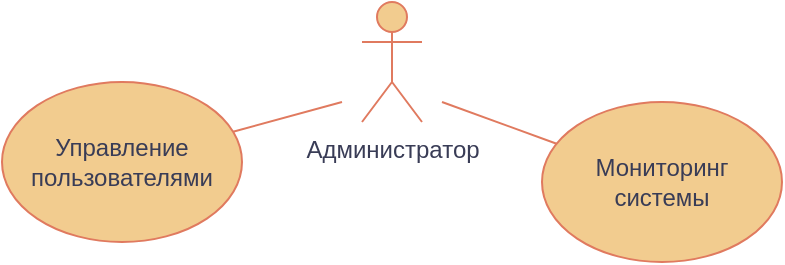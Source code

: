 <mxfile version="24.7.16">
  <diagram name="Страница — 1" id="65hxRnq7BuckSPJroEd6">
    <mxGraphModel grid="1" page="1" gridSize="10" guides="1" tooltips="1" connect="1" arrows="1" fold="1" pageScale="1" pageWidth="827" pageHeight="1169" math="0" shadow="0">
      <root>
        <mxCell id="0" />
        <mxCell id="1" parent="0" />
        <mxCell id="zXrmeShm0lox2J3KavS8-4" value="Администратор" style="shape=umlActor;verticalLabelPosition=bottom;verticalAlign=top;html=1;outlineConnect=0;rounded=0;labelBackgroundColor=none;fillColor=#F2CC8F;strokeColor=#E07A5F;fontColor=#393C56;" vertex="1" parent="1">
          <mxGeometry x="420" y="240" width="30" height="60" as="geometry" />
        </mxCell>
        <mxCell id="zXrmeShm0lox2J3KavS8-5" value="" style="endArrow=none;html=1;rounded=0;labelBackgroundColor=none;strokeColor=#E07A5F;fontColor=default;" edge="1" parent="1" target="zXrmeShm0lox2J3KavS8-14">
          <mxGeometry width="50" height="50" relative="1" as="geometry">
            <mxPoint x="410" y="290" as="sourcePoint" />
            <mxPoint x="410" y="310" as="targetPoint" />
          </mxGeometry>
        </mxCell>
        <mxCell id="zXrmeShm0lox2J3KavS8-9" value="" style="endArrow=none;html=1;rounded=0;labelBackgroundColor=none;strokeColor=#E07A5F;fontColor=default;" edge="1" parent="1" target="zXrmeShm0lox2J3KavS8-20">
          <mxGeometry width="50" height="50" relative="1" as="geometry">
            <mxPoint x="460" y="290" as="sourcePoint" />
            <mxPoint x="540" y="270" as="targetPoint" />
          </mxGeometry>
        </mxCell>
        <mxCell id="zXrmeShm0lox2J3KavS8-13" value="" style="group;rounded=0;labelBackgroundColor=none;fontColor=#393C56;" connectable="0" vertex="1" parent="1">
          <mxGeometry x="240" y="280" width="120" height="80" as="geometry" />
        </mxCell>
        <mxCell id="zXrmeShm0lox2J3KavS8-14" value="" style="ellipse;whiteSpace=wrap;html=1;rounded=0;labelBackgroundColor=none;fillColor=#F2CC8F;strokeColor=#E07A5F;fontColor=#393C56;" vertex="1" parent="zXrmeShm0lox2J3KavS8-13">
          <mxGeometry width="120" height="80" as="geometry" />
        </mxCell>
        <mxCell id="zXrmeShm0lox2J3KavS8-15" value="Управление пользователями" style="text;html=1;align=center;verticalAlign=middle;whiteSpace=wrap;rounded=0;labelBackgroundColor=none;fontColor=#393C56;" vertex="1" parent="zXrmeShm0lox2J3KavS8-13">
          <mxGeometry x="30" y="25" width="60" height="30" as="geometry" />
        </mxCell>
        <mxCell id="zXrmeShm0lox2J3KavS8-19" value="" style="group;rounded=0;labelBackgroundColor=none;fontColor=#393C56;" connectable="0" vertex="1" parent="1">
          <mxGeometry x="510" y="290" width="120" height="80" as="geometry" />
        </mxCell>
        <mxCell id="zXrmeShm0lox2J3KavS8-20" value="" style="ellipse;whiteSpace=wrap;html=1;rounded=0;labelBackgroundColor=none;fillColor=#F2CC8F;strokeColor=#E07A5F;fontColor=#393C56;" vertex="1" parent="zXrmeShm0lox2J3KavS8-19">
          <mxGeometry width="120" height="80" as="geometry" />
        </mxCell>
        <mxCell id="zXrmeShm0lox2J3KavS8-21" value="Мониторинг системы" style="text;html=1;align=center;verticalAlign=middle;whiteSpace=wrap;rounded=0;labelBackgroundColor=none;fontColor=#393C56;" vertex="1" parent="zXrmeShm0lox2J3KavS8-19">
          <mxGeometry x="30" y="25" width="60" height="30" as="geometry" />
        </mxCell>
      </root>
    </mxGraphModel>
  </diagram>
</mxfile>
